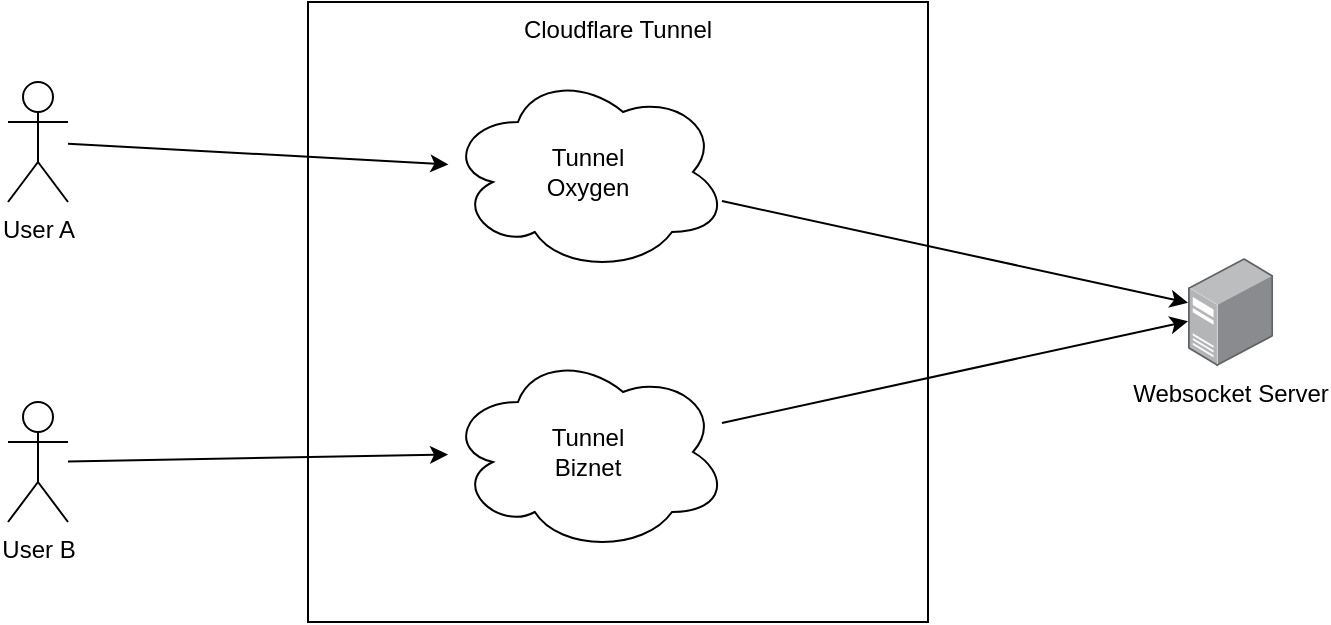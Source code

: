 <mxfile version="24.7.4" pages="2">
  <diagram name="Ingress Traffic" id="rF0oRLGpflAh7kWQUItc">
    <mxGraphModel dx="1434" dy="799" grid="1" gridSize="10" guides="1" tooltips="1" connect="1" arrows="1" fold="1" page="1" pageScale="1" pageWidth="850" pageHeight="1100" math="0" shadow="0">
      <root>
        <mxCell id="0" />
        <mxCell id="1" parent="0" />
        <mxCell id="1gaI4uT_1AzjA7hx76fX-1" value="User A" style="shape=umlActor;verticalLabelPosition=bottom;verticalAlign=top;html=1;outlineConnect=0;" vertex="1" parent="1">
          <mxGeometry x="90" y="250" width="30" height="60" as="geometry" />
        </mxCell>
        <mxCell id="1gaI4uT_1AzjA7hx76fX-2" value="User B" style="shape=umlActor;verticalLabelPosition=bottom;verticalAlign=top;html=1;outlineConnect=0;" vertex="1" parent="1">
          <mxGeometry x="90" y="410" width="30" height="60" as="geometry" />
        </mxCell>
        <mxCell id="1gaI4uT_1AzjA7hx76fX-8" value="Websocket Server&lt;div&gt;&lt;br&gt;&lt;/div&gt;" style="image;points=[];aspect=fixed;html=1;align=center;shadow=0;dashed=0;image=img/lib/allied_telesis/computer_and_terminals/Server_Desktop.svg;" vertex="1" parent="1">
          <mxGeometry x="680" y="338" width="42.6" height="54" as="geometry" />
        </mxCell>
        <mxCell id="1gaI4uT_1AzjA7hx76fX-19" value="" style="group" vertex="1" connectable="0" parent="1">
          <mxGeometry x="240" y="210" width="310" height="310" as="geometry" />
        </mxCell>
        <mxCell id="1gaI4uT_1AzjA7hx76fX-5" value="Cloudflare Tunnel" style="rounded=0;whiteSpace=wrap;html=1;verticalAlign=top;" vertex="1" parent="1gaI4uT_1AzjA7hx76fX-19">
          <mxGeometry width="310" height="310" as="geometry" />
        </mxCell>
        <mxCell id="1gaI4uT_1AzjA7hx76fX-17" value="Tunnel&lt;div&gt;Oxygen&lt;/div&gt;" style="ellipse;shape=cloud;whiteSpace=wrap;html=1;" vertex="1" parent="1gaI4uT_1AzjA7hx76fX-19">
          <mxGeometry x="70" y="35" width="140" height="100" as="geometry" />
        </mxCell>
        <mxCell id="1gaI4uT_1AzjA7hx76fX-18" value="Tunnel&lt;div&gt;Biznet&lt;/div&gt;" style="ellipse;shape=cloud;whiteSpace=wrap;html=1;" vertex="1" parent="1gaI4uT_1AzjA7hx76fX-19">
          <mxGeometry x="70" y="175" width="140" height="100" as="geometry" />
        </mxCell>
        <mxCell id="1gaI4uT_1AzjA7hx76fX-20" style="rounded=0;orthogonalLoop=1;jettySize=auto;html=1;" edge="1" parent="1" source="1gaI4uT_1AzjA7hx76fX-1" target="1gaI4uT_1AzjA7hx76fX-17">
          <mxGeometry relative="1" as="geometry" />
        </mxCell>
        <mxCell id="1gaI4uT_1AzjA7hx76fX-21" style="rounded=0;orthogonalLoop=1;jettySize=auto;html=1;" edge="1" parent="1" source="1gaI4uT_1AzjA7hx76fX-2" target="1gaI4uT_1AzjA7hx76fX-18">
          <mxGeometry relative="1" as="geometry" />
        </mxCell>
        <mxCell id="1gaI4uT_1AzjA7hx76fX-23" style="rounded=0;orthogonalLoop=1;jettySize=auto;html=1;" edge="1" parent="1" source="1gaI4uT_1AzjA7hx76fX-17" target="1gaI4uT_1AzjA7hx76fX-8">
          <mxGeometry relative="1" as="geometry" />
        </mxCell>
        <mxCell id="1gaI4uT_1AzjA7hx76fX-24" style="rounded=0;orthogonalLoop=1;jettySize=auto;html=1;" edge="1" parent="1" source="1gaI4uT_1AzjA7hx76fX-18" target="1gaI4uT_1AzjA7hx76fX-8">
          <mxGeometry relative="1" as="geometry" />
        </mxCell>
      </root>
    </mxGraphModel>
  </diagram>
  <diagram name="Egress Traffic" id="JbL60PEgHYolG94daqMJ">
    <mxGraphModel dx="1434" dy="799" grid="1" gridSize="10" guides="1" tooltips="1" connect="1" arrows="1" fold="1" page="1" pageScale="1" pageWidth="850" pageHeight="1100" math="0" shadow="0">
      <root>
        <mxCell id="ICloXEMcIsM4z0YLZVXx-0" />
        <mxCell id="ICloXEMcIsM4z0YLZVXx-1" parent="ICloXEMcIsM4z0YLZVXx-0" />
        <mxCell id="JwtdE9GVqmQsItNdbANv-11" value="RPC List" style="rounded=0;whiteSpace=wrap;html=1;verticalAlign=top;" vertex="1" parent="ICloXEMcIsM4z0YLZVXx-1">
          <mxGeometry x="252.6" y="20" width="337.4" height="130" as="geometry" />
        </mxCell>
        <mxCell id="JwtdE9GVqmQsItNdbANv-8" style="rounded=0;orthogonalLoop=1;jettySize=auto;html=1;" edge="1" parent="ICloXEMcIsM4z0YLZVXx-1" source="JwtdE9GVqmQsItNdbANv-0" target="JwtdE9GVqmQsItNdbANv-2">
          <mxGeometry relative="1" as="geometry" />
        </mxCell>
        <mxCell id="JwtdE9GVqmQsItNdbANv-9" style="rounded=0;orthogonalLoop=1;jettySize=auto;html=1;" edge="1" parent="ICloXEMcIsM4z0YLZVXx-1" source="JwtdE9GVqmQsItNdbANv-0" target="JwtdE9GVqmQsItNdbANv-3">
          <mxGeometry relative="1" as="geometry" />
        </mxCell>
        <mxCell id="JwtdE9GVqmQsItNdbANv-10" style="rounded=0;orthogonalLoop=1;jettySize=auto;html=1;" edge="1" parent="ICloXEMcIsM4z0YLZVXx-1" source="JwtdE9GVqmQsItNdbANv-0" target="JwtdE9GVqmQsItNdbANv-4">
          <mxGeometry relative="1" as="geometry" />
        </mxCell>
        <mxCell id="JwtdE9GVqmQsItNdbANv-0" value="&lt;div&gt;Oxygen&lt;/div&gt;" style="ellipse;shape=cloud;whiteSpace=wrap;html=1;" vertex="1" parent="ICloXEMcIsM4z0YLZVXx-1">
          <mxGeometry x="171.3" y="340" width="140" height="100" as="geometry" />
        </mxCell>
        <mxCell id="JwtdE9GVqmQsItNdbANv-13" style="rounded=0;orthogonalLoop=1;jettySize=auto;html=1;" edge="1" parent="ICloXEMcIsM4z0YLZVXx-1" source="JwtdE9GVqmQsItNdbANv-1" target="JwtdE9GVqmQsItNdbANv-2">
          <mxGeometry relative="1" as="geometry" />
        </mxCell>
        <mxCell id="JwtdE9GVqmQsItNdbANv-14" style="rounded=0;orthogonalLoop=1;jettySize=auto;html=1;" edge="1" parent="ICloXEMcIsM4z0YLZVXx-1" source="JwtdE9GVqmQsItNdbANv-1" target="JwtdE9GVqmQsItNdbANv-3">
          <mxGeometry relative="1" as="geometry" />
        </mxCell>
        <mxCell id="JwtdE9GVqmQsItNdbANv-15" style="rounded=0;orthogonalLoop=1;jettySize=auto;html=1;" edge="1" parent="ICloXEMcIsM4z0YLZVXx-1" source="JwtdE9GVqmQsItNdbANv-1" target="JwtdE9GVqmQsItNdbANv-4">
          <mxGeometry relative="1" as="geometry" />
        </mxCell>
        <mxCell id="JwtdE9GVqmQsItNdbANv-1" value="&lt;div&gt;Biznet&lt;/div&gt;" style="ellipse;shape=cloud;whiteSpace=wrap;html=1;" vertex="1" parent="ICloXEMcIsM4z0YLZVXx-1">
          <mxGeometry x="531.3" y="340" width="140" height="100" as="geometry" />
        </mxCell>
        <mxCell id="JwtdE9GVqmQsItNdbANv-2" value="RPC ETH" style="image;points=[];aspect=fixed;html=1;align=center;shadow=0;dashed=0;image=img/lib/allied_telesis/computer_and_terminals/Server_Desktop.svg;" vertex="1" parent="ICloXEMcIsM4z0YLZVXx-1">
          <mxGeometry x="314" y="50" width="42.6" height="54" as="geometry" />
        </mxCell>
        <mxCell id="JwtdE9GVqmQsItNdbANv-3" value="RPC BSC" style="image;points=[];aspect=fixed;html=1;align=center;shadow=0;dashed=0;image=img/lib/allied_telesis/computer_and_terminals/Server_Desktop.svg;" vertex="1" parent="ICloXEMcIsM4z0YLZVXx-1">
          <mxGeometry x="404" y="50" width="42.6" height="54" as="geometry" />
        </mxCell>
        <mxCell id="JwtdE9GVqmQsItNdbANv-4" value="RPC Polygon" style="image;points=[];aspect=fixed;html=1;align=center;shadow=0;dashed=0;image=img/lib/allied_telesis/computer_and_terminals/Server_Desktop.svg;" vertex="1" parent="ICloXEMcIsM4z0YLZVXx-1">
          <mxGeometry x="494" y="50" width="42.6" height="54" as="geometry" />
        </mxCell>
        <mxCell id="JwtdE9GVqmQsItNdbANv-7" style="rounded=0;orthogonalLoop=1;jettySize=auto;html=1;" edge="1" parent="ICloXEMcIsM4z0YLZVXx-1" source="JwtdE9GVqmQsItNdbANv-5" target="JwtdE9GVqmQsItNdbANv-0">
          <mxGeometry relative="1" as="geometry" />
        </mxCell>
        <mxCell id="JwtdE9GVqmQsItNdbANv-5" value="Websocket Client&lt;div&gt;A&lt;/div&gt;" style="image;points=[];aspect=fixed;html=1;align=center;shadow=0;dashed=0;image=img/lib/allied_telesis/computer_and_terminals/Server_Desktop.svg;" vertex="1" parent="ICloXEMcIsM4z0YLZVXx-1">
          <mxGeometry x="211.3" y="560" width="42.6" height="54" as="geometry" />
        </mxCell>
        <mxCell id="JwtdE9GVqmQsItNdbANv-12" style="rounded=0;orthogonalLoop=1;jettySize=auto;html=1;" edge="1" parent="ICloXEMcIsM4z0YLZVXx-1" source="JwtdE9GVqmQsItNdbANv-6" target="JwtdE9GVqmQsItNdbANv-1">
          <mxGeometry relative="1" as="geometry" />
        </mxCell>
        <mxCell id="JwtdE9GVqmQsItNdbANv-6" value="Websocket Client&lt;div&gt;B&lt;/div&gt;" style="image;points=[];aspect=fixed;html=1;align=center;shadow=0;dashed=0;image=img/lib/allied_telesis/computer_and_terminals/Server_Desktop.svg;" vertex="1" parent="ICloXEMcIsM4z0YLZVXx-1">
          <mxGeometry x="591.3" y="560" width="42.6" height="54" as="geometry" />
        </mxCell>
      </root>
    </mxGraphModel>
  </diagram>
</mxfile>
